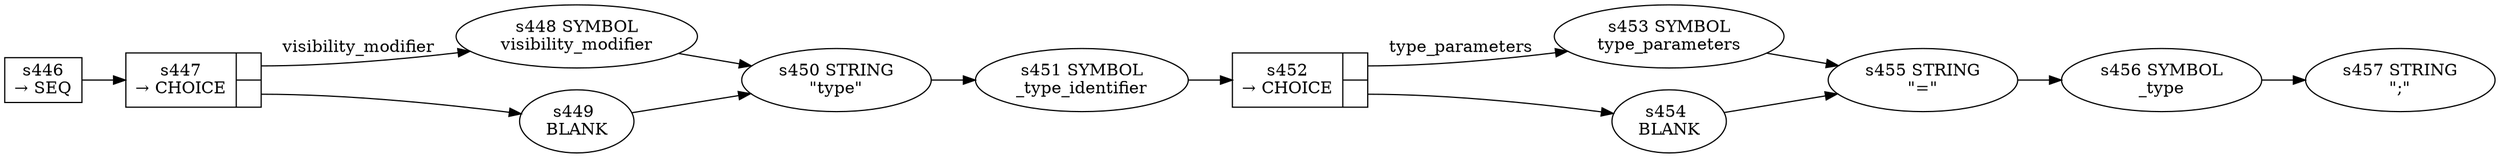 
  digraph type_item {
  
    rankdir=LR;
  
    s446 [label="s446\n&rarr; SEQ", shape=record, fixedsize=false, peripheries=1];
  s447 [label="{s447\n&rarr; CHOICE|{<p0>|<p1>}}", shape=record, fixedsize=false, peripheries=1];
  s448 [label="s448 SYMBOL\nvisibility_modifier" href="rust-grammar.json.visibility_modifier.dot.svg"];
  s447:p0 -> s448 [label="visibility_modifier"];
  s449 [label="s449 \nBLANK"];
  s447:p1 -> s449 [label=""];
  s446 -> s447 [];
  s450 [label="s450 STRING\n\"type\""];
  s448 -> s450 [];
  s449 -> s450 [];
  s451 [label="s451 SYMBOL\n_type_identifier" href="rust-grammar.json._type_identifier.dot.svg"];
  s450 -> s451 [];
  s452 [label="{s452\n&rarr; CHOICE|{<p0>|<p1>}}", shape=record, fixedsize=false, peripheries=1];
  s453 [label="s453 SYMBOL\ntype_parameters" href="rust-grammar.json.type_parameters.dot.svg"];
  s452:p0 -> s453 [label="type_parameters"];
  s454 [label="s454 \nBLANK"];
  s452:p1 -> s454 [label=""];
  s451 -> s452 [];
  s455 [label="s455 STRING\n\"=\""];
  s453 -> s455 [];
  s454 -> s455 [];
  s456 [label="s456 SYMBOL\n_type" href="rust-grammar.json._type.dot.svg"];
  s455 -> s456 [];
  s457 [label="s457 STRING\n\";\""];
  s456 -> s457 [];
  
  }
  